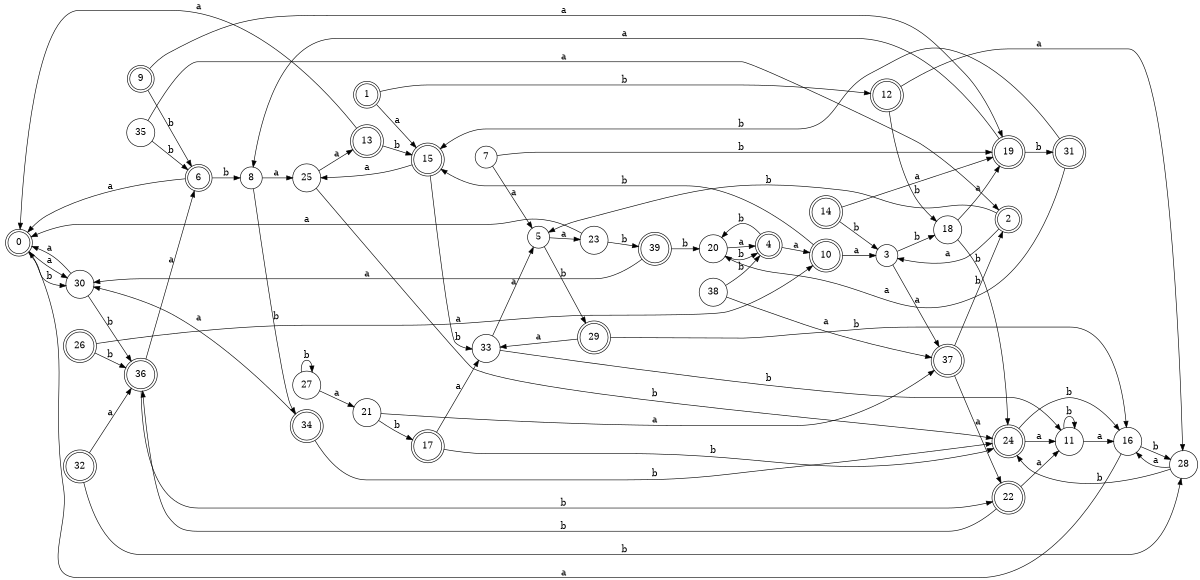 digraph n32_8 {
__start0 [label="" shape="none"];

rankdir=LR;
size="8,5";

s0 [style="rounded,filled", color="black", fillcolor="white" shape="doublecircle", label="0"];
s1 [style="rounded,filled", color="black", fillcolor="white" shape="doublecircle", label="1"];
s2 [style="rounded,filled", color="black", fillcolor="white" shape="doublecircle", label="2"];
s3 [style="filled", color="black", fillcolor="white" shape="circle", label="3"];
s4 [style="rounded,filled", color="black", fillcolor="white" shape="doublecircle", label="4"];
s5 [style="filled", color="black", fillcolor="white" shape="circle", label="5"];
s6 [style="rounded,filled", color="black", fillcolor="white" shape="doublecircle", label="6"];
s7 [style="filled", color="black", fillcolor="white" shape="circle", label="7"];
s8 [style="filled", color="black", fillcolor="white" shape="circle", label="8"];
s9 [style="rounded,filled", color="black", fillcolor="white" shape="doublecircle", label="9"];
s10 [style="rounded,filled", color="black", fillcolor="white" shape="doublecircle", label="10"];
s11 [style="filled", color="black", fillcolor="white" shape="circle", label="11"];
s12 [style="rounded,filled", color="black", fillcolor="white" shape="doublecircle", label="12"];
s13 [style="rounded,filled", color="black", fillcolor="white" shape="doublecircle", label="13"];
s14 [style="rounded,filled", color="black", fillcolor="white" shape="doublecircle", label="14"];
s15 [style="rounded,filled", color="black", fillcolor="white" shape="doublecircle", label="15"];
s16 [style="filled", color="black", fillcolor="white" shape="circle", label="16"];
s17 [style="rounded,filled", color="black", fillcolor="white" shape="doublecircle", label="17"];
s18 [style="filled", color="black", fillcolor="white" shape="circle", label="18"];
s19 [style="rounded,filled", color="black", fillcolor="white" shape="doublecircle", label="19"];
s20 [style="filled", color="black", fillcolor="white" shape="circle", label="20"];
s21 [style="filled", color="black", fillcolor="white" shape="circle", label="21"];
s22 [style="rounded,filled", color="black", fillcolor="white" shape="doublecircle", label="22"];
s23 [style="filled", color="black", fillcolor="white" shape="circle", label="23"];
s24 [style="rounded,filled", color="black", fillcolor="white" shape="doublecircle", label="24"];
s25 [style="filled", color="black", fillcolor="white" shape="circle", label="25"];
s26 [style="rounded,filled", color="black", fillcolor="white" shape="doublecircle", label="26"];
s27 [style="filled", color="black", fillcolor="white" shape="circle", label="27"];
s28 [style="filled", color="black", fillcolor="white" shape="circle", label="28"];
s29 [style="rounded,filled", color="black", fillcolor="white" shape="doublecircle", label="29"];
s30 [style="filled", color="black", fillcolor="white" shape="circle", label="30"];
s31 [style="rounded,filled", color="black", fillcolor="white" shape="doublecircle", label="31"];
s32 [style="rounded,filled", color="black", fillcolor="white" shape="doublecircle", label="32"];
s33 [style="filled", color="black", fillcolor="white" shape="circle", label="33"];
s34 [style="rounded,filled", color="black", fillcolor="white" shape="doublecircle", label="34"];
s35 [style="filled", color="black", fillcolor="white" shape="circle", label="35"];
s36 [style="rounded,filled", color="black", fillcolor="white" shape="doublecircle", label="36"];
s37 [style="rounded,filled", color="black", fillcolor="white" shape="doublecircle", label="37"];
s38 [style="filled", color="black", fillcolor="white" shape="circle", label="38"];
s39 [style="rounded,filled", color="black", fillcolor="white" shape="doublecircle", label="39"];
s0 -> s30 [label="a"];
s0 -> s30 [label="b"];
s1 -> s15 [label="a"];
s1 -> s12 [label="b"];
s2 -> s3 [label="a"];
s2 -> s5 [label="b"];
s3 -> s37 [label="a"];
s3 -> s18 [label="b"];
s4 -> s10 [label="a"];
s4 -> s20 [label="b"];
s5 -> s23 [label="a"];
s5 -> s29 [label="b"];
s6 -> s0 [label="a"];
s6 -> s8 [label="b"];
s7 -> s5 [label="a"];
s7 -> s19 [label="b"];
s8 -> s25 [label="a"];
s8 -> s34 [label="b"];
s9 -> s19 [label="a"];
s9 -> s6 [label="b"];
s10 -> s3 [label="a"];
s10 -> s15 [label="b"];
s11 -> s16 [label="a"];
s11 -> s11 [label="b"];
s12 -> s28 [label="a"];
s12 -> s18 [label="b"];
s13 -> s0 [label="a"];
s13 -> s15 [label="b"];
s14 -> s19 [label="a"];
s14 -> s3 [label="b"];
s15 -> s25 [label="a"];
s15 -> s33 [label="b"];
s16 -> s0 [label="a"];
s16 -> s28 [label="b"];
s17 -> s33 [label="a"];
s17 -> s24 [label="b"];
s18 -> s19 [label="a"];
s18 -> s24 [label="b"];
s19 -> s8 [label="a"];
s19 -> s31 [label="b"];
s20 -> s4 [label="a"];
s20 -> s4 [label="b"];
s21 -> s37 [label="a"];
s21 -> s17 [label="b"];
s22 -> s11 [label="a"];
s22 -> s36 [label="b"];
s23 -> s0 [label="a"];
s23 -> s39 [label="b"];
s24 -> s11 [label="a"];
s24 -> s16 [label="b"];
s25 -> s13 [label="a"];
s25 -> s24 [label="b"];
s26 -> s10 [label="a"];
s26 -> s36 [label="b"];
s27 -> s21 [label="a"];
s27 -> s27 [label="b"];
s28 -> s16 [label="a"];
s28 -> s24 [label="b"];
s29 -> s33 [label="a"];
s29 -> s16 [label="b"];
s30 -> s0 [label="a"];
s30 -> s36 [label="b"];
s31 -> s20 [label="a"];
s31 -> s15 [label="b"];
s32 -> s36 [label="a"];
s32 -> s28 [label="b"];
s33 -> s5 [label="a"];
s33 -> s11 [label="b"];
s34 -> s30 [label="a"];
s34 -> s24 [label="b"];
s35 -> s2 [label="a"];
s35 -> s6 [label="b"];
s36 -> s6 [label="a"];
s36 -> s22 [label="b"];
s37 -> s22 [label="a"];
s37 -> s2 [label="b"];
s38 -> s37 [label="a"];
s38 -> s4 [label="b"];
s39 -> s30 [label="a"];
s39 -> s20 [label="b"];

}